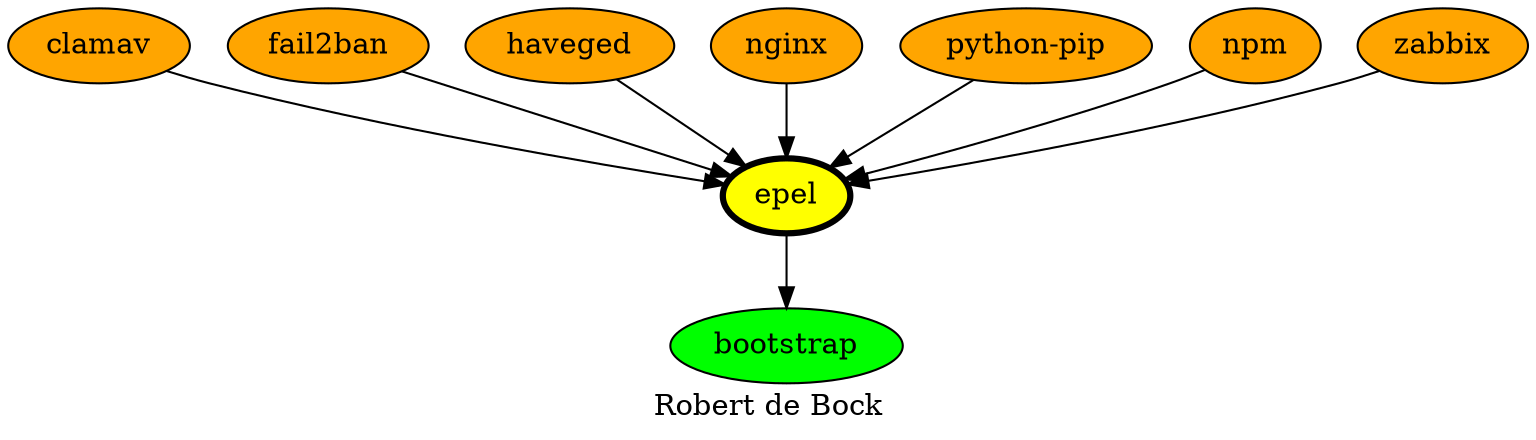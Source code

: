 digraph PhiloDilemma {
  label = "Robert de Bock" ;
  overlap=false
  {
    bootstrap [fillcolor=green style=filled]
    clamav [fillcolor=orange style=filled]
    epel [fillcolor=yellow style=filled penwidth=3]
    fail2ban [fillcolor=orange style=filled]
    haveged [fillcolor=orange style=filled]
    nginx [fillcolor=orange style=filled]
    "python-pip" [fillcolor=orange style=filled]
    npm [fillcolor=orange style=filled]
    zabbix [fillcolor=orange style=filled]
  }
  epel -> bootstrap
  {clamav fail2ban haveged nginx npm "python-pip" zabbix} -> epel
}
